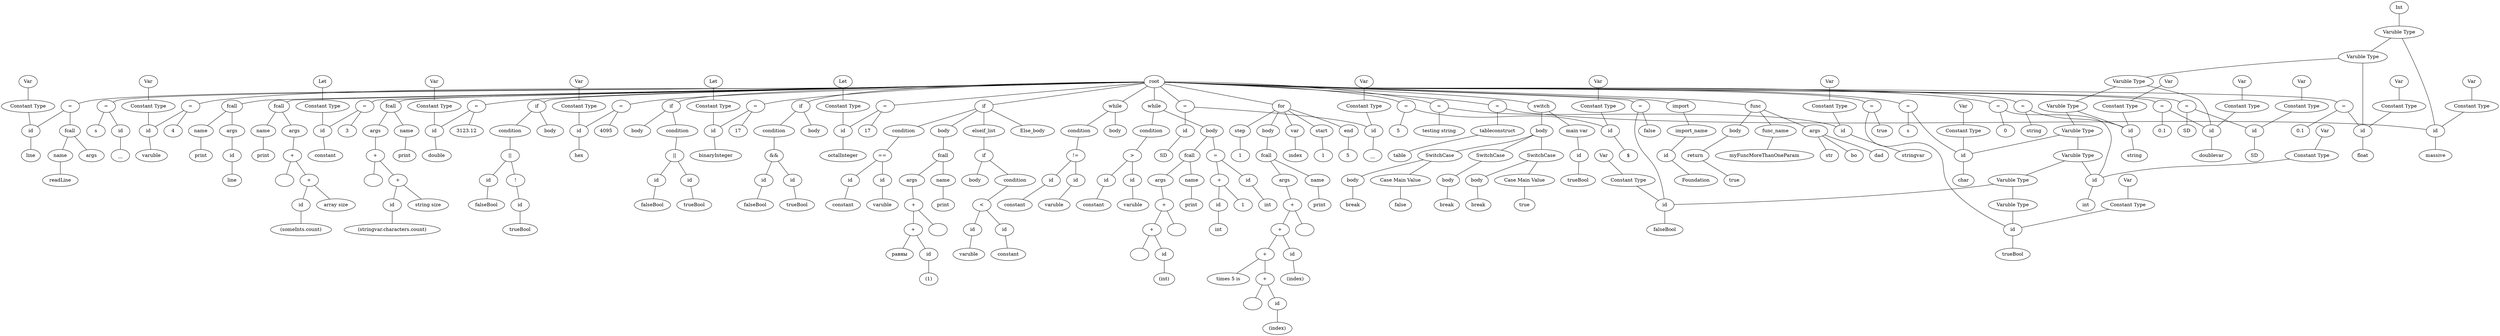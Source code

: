 graph graphname {
root;
func0[label = "func"];
root--func0;
func0name[label = "func_name"];
expr0[label = "myFuncMoreThanOneParam"];
func0name--expr0;
func0--func0name;
func0args[label = " args "];
func0 -- func0args;
expr1[label = "dad"];
func0args--expr1;
expr2[label = "str"];
func0args--expr2;
expr3[label = "bo"];
func0args--expr3;
func0body[label = " body "];
func0 -- func0body;
return0[label = "return"];
func0body--return0;
expr4[label = "true"];
return0--expr4;
import0[label = "import"];
root--import0;
import0name[label = "import_name"];
expr5[label = "id"];
import0name--expr5;
expr6[label = "Foundation"];
expr5--expr6;
import0--import0name;
assign1[label = "="];
root--assign1;
expr7[label = "id"];
assign1--expr7;
consttype0[label = "Constant Type"];
consttype0--expr7;
consttype1[label = "Var"];
consttype1--consttype0;
expr8[label = "line"];
expr7--expr8;
expr9[label = "fcall"];
assign1--expr9;
expr9name[label = "name"];
expr10[label = "readLine"];
expr9name--expr10;
expr9--expr9name;
expr9args[label = " args "];
expr9 -- expr9args;
expr11[label = "fcall"];
root--expr11;
expr11name[label = "name"];
expr12[label = "print"];
expr11name--expr12;
expr11--expr11name;
expr11args[label = " args "];
expr11 -- expr11args;
expr13[label = "id"];
expr11args--expr13;
expr14[label = "line"];
expr13--expr14;
assign2[label = "="];
root--assign2;
expr15[label = "id"];
assign2--expr15;
consttype2[label = "Constant Type"];
consttype2--expr15;
consttype3[label = "Var"];
consttype3--consttype2;
expr16[label = "varuble"];
expr15--expr16;
expr17[label = "4"];
assign2--expr17;
assign3[label = "="];
root--assign3;
expr18[label = "id"];
assign3--expr18;
consttype4[label = "Constant Type"];
consttype4--expr18;
consttype5[label = "Let"];
consttype5--consttype4;
expr19[label = "constant"];
expr18--expr19;
expr20[label = "3"];
assign3--expr20;
assign4[label = "="];
root--assign4;
expr21[label = "id"];
assign4--expr21;
consttype6[label = "Constant Type"];
consttype6--expr21;
consttype7[label = "Var"];
consttype7--consttype6;
expr22[label = "double"];
expr21--expr22;
expr23[label = "3123.12"];
assign4--expr23;
assign5[label = "="];
root--assign5;
expr24[label = "id"];
assign5--expr24;
consttype8[label = "Constant Type"];
consttype8--expr24;
consttype9[label = "Var"];
consttype9--consttype8;
expr25[label = "hex"];
expr24--expr25;
expr26[label = "4095"];
assign5--expr26;
assign6[label = "="];
root--assign6;
expr27[label = "id"];
assign6--expr27;
consttype10[label = "Constant Type"];
consttype10--expr27;
consttype11[label = "Let"];
consttype11--consttype10;
expr28[label = "binaryInteger"];
expr27--expr28;
expr29[label = "17"];
assign6--expr29;
assign7[label = "="];
root--assign7;
expr30[label = "id"];
assign7--expr30;
consttype12[label = "Constant Type"];
consttype12--expr30;
consttype13[label = "Let"];
consttype13--consttype12;
expr31[label = "octalInteger"];
expr30--expr31;
expr32[label = "17"];
assign7--expr32;
assign8[label = "="];
root--assign8;
expr33[label = "id"];
assign8--expr33;
type0[label = "Varuble Type"];
type0--expr33;
type1[label = "Bool"];
type1--type0;
consttype14[label = "Constant Type"];
consttype14--expr33;
consttype15[label = "Var"];
consttype15--consttype14;
expr34[label = "trueBool"];
expr33--expr34;
expr35[label = "true"];
assign8--expr35;
assign9[label = "="];
root--assign9;
expr36[label = "id"];
assign9--expr36;
type1[label = "Varuble Type"];
type1--expr36;
type2[label = "Bool"];
type2--type1;
consttype16[label = "Constant Type"];
consttype16--expr36;
consttype17[label = "Var"];
consttype17--consttype16;
expr37[label = "falseBool"];
expr36--expr37;
expr38[label = "false"];
assign9--expr38;
assign10[label = "="];
root--assign10;
expr39[label = "id"];
assign10--expr39;
type2[label = "Varuble Type"];
type2--expr39;
type3[label = "Int"];
type3--type2;
consttype18[label = "Constant Type"];
consttype18--expr39;
consttype19[label = "Var"];
consttype19--consttype18;
expr40[label = "int"];
expr39--expr40;
expr41[label = "0"];
assign10--expr41;
assign11[label = "="];
root--assign11;
expr42[label = "id"];
assign11--expr42;
type3[label = "Varuble Type"];
type3--expr42;
type4[label = "Character"];
type4--type3;
consttype20[label = "Constant Type"];
consttype20--expr42;
consttype21[label = "Var"];
consttype21--consttype20;
expr43[label = "char"];
expr42--expr43;
expr44[label = "s"];
assign11--expr44;
assign12[label = "="];
root--assign12;
expr45[label = "id"];
assign12--expr45;
type4[label = "Varuble Type"];
type4--expr45;
type5[label = "String"];
type5--type4;
consttype22[label = "Constant Type"];
consttype22--expr45;
consttype23[label = "Var"];
consttype23--consttype22;
expr46[label = "string"];
expr45--expr46;
expr47[label = "string"];
assign12--expr47;
assign13[label = "="];
root--assign13;
expr48[label = "id"];
assign13--expr48;
type5[label = "Varuble Type"];
type5--expr48;
type6[label = "Double"];
type6--type5;
consttype24[label = "Constant Type"];
consttype24--expr48;
consttype25[label = "Var"];
consttype25--consttype24;
expr49[label = "doublevar"];
expr48--expr49;
expr50[label = "0.1"];
assign13--expr50;
assign14[label = "="];
root--assign14;
expr51[label = "id"];
assign14--expr51;
type6[label = "Varuble Type"];
type6--expr51;
type7[label = "Float"];
type7--type6;
consttype26[label = "Constant Type"];
consttype26--expr51;
consttype27[label = "Var"];
consttype27--consttype26;
expr52[label = "float"];
expr51--expr52;
expr53[label = "0.1"];
assign14--expr53;
assign15[label = "="];
root--assign15;
expr54[label = "id"];
assign15--expr54;
consttype28[label = "Constant Type"];
consttype28--expr54;
consttype29[label = "Var"];
consttype29--consttype28;
expr55[label = "SD"];
expr54--expr55;
expr56[label = "SD"];
assign15--expr56;
assign16[label = "="];
root--assign16;
expr57[label = "id"];
assign16--expr57;
consttype30[label = "Constant Type"];
consttype30--expr57;
consttype31[label = "Var"];
consttype31--consttype30;
expr58[label = "__"];
expr57--expr58;
expr59[label = "id"];
assign16--expr59;
expr60[label = "SD"];
expr59--expr60;
assign17[label = "="];
root--assign17;
expr61[label = "id"];
assign17--expr61;
expr62[label = "__"];
expr61--expr62;
expr63[label = "s"];
assign17--expr63;
assign18[label = "="];
root--assign18;
expr64[label = "id"];
assign18--expr64;
consttype32[label = "Constant Type"];
consttype32--expr64;
consttype33[label = "Var"];
consttype33--consttype32;
expr65[label = "$"];
expr64--expr65;
expr66[label = "5"];
assign18--expr66;
assign19[label = "="];
root--assign19;
expr67[label = "id"];
assign19--expr67;
type7[label = "Varuble Type"];
type7--expr67;
type8[label = "Int"];
type8--type7;
consttype34[label = "Constant Type"];
consttype34--expr67;
consttype35[label = "Var"];
consttype35--consttype34;
expr68[label = "massive"];
expr67--expr68;
expr69[label = "tableconstruct"];
assign19--expr69;
table0[label = "table"];
expr69--table0;
expr70[label = "fcall"];
root--expr70;
expr70name[label = "name"];
expr71[label = "print"];
expr70name--expr71;
expr70--expr70name;
expr70args[label = " args "];
expr70 -- expr70args;
expr72[label = "+"];
expr70args--expr72;
expr73[label = "+"];
expr72--expr73;
expr74[label = "array size"];
expr73--expr74;
expr75[label = "id"];
expr73--expr75;
expr76[label = "\(someInts.count)"];
expr75--expr76;
expr77[label = ""];
expr72--expr77;
assign20[label = "="];
root--assign20;
expr78[label = "id"];
assign20--expr78;
consttype36[label = "Constant Type"];
consttype36--expr78;
consttype37[label = "Var"];
consttype37--consttype36;
expr79[label = "stringvar"];
expr78--expr79;
expr80[label = "testing string"];
assign20--expr80;
expr81[label = "fcall"];
root--expr81;
expr81name[label = "name"];
expr82[label = "print"];
expr81name--expr82;
expr81--expr81name;
expr81args[label = " args "];
expr81 -- expr81args;
expr83[label = "+"];
expr81args--expr83;
expr84[label = "+"];
expr83--expr84;
expr85[label = "string size"];
expr84--expr85;
expr86[label = "id"];
expr84--expr86;
expr87[label = "\(stringvar.characters.count)"];
expr86--expr87;
expr88[label = ""];
expr83--expr88;
if0[label = "if"];
root--if0;if0condition[label = " condition "];
if0 -- if0condition;
expr89[label = "||"];
if0condition--expr89;
expr90[label = "!"];
expr89--expr90;
expr91[label = "id"];
expr90--expr91;
expr92[label = "trueBool"];
expr91--expr92;
expr93[label = "id"];
expr89--expr93;
expr94[label = "falseBool"];
expr93--expr94;
if0body[label = " body "];
if0 -- if0body;
if1[label = "if"];
root--if1;if1condition[label = " condition "];
if1 -- if1condition;
expr95[label = "||"];
if1condition--expr95;
expr96[label = "id"];
expr95--expr96;
expr97[label = "trueBool"];
expr96--expr97;
expr98[label = "id"];
expr95--expr98;
expr99[label = "falseBool"];
expr98--expr99;
if1body[label = " body "];
if1 -- if1body;
if2[label = "if"];
root--if2;if2condition[label = " condition "];
if2 -- if2condition;
expr100[label = "&&"];
if2condition--expr100;
expr101[label = "id"];
expr100--expr101;
expr102[label = "trueBool"];
expr101--expr102;
expr103[label = "id"];
expr100--expr103;
expr104[label = "falseBool"];
expr103--expr104;
if2body[label = " body "];
if2 -- if2body;
if3[label = "if"];
root--if3;if3condition[label = " condition "];
if3 -- if3condition;
expr105[label = "=="];
if3condition--expr105;
expr106[label = "id"];
expr105--expr106;
expr107[label = "varuble"];
expr106--expr107;
expr108[label = "id"];
expr105--expr108;
expr109[label = "constant"];
expr108--expr109;
if3body[label = " body "];
if3 -- if3body;
expr110[label = "fcall"];
if3body--expr110;
expr110name[label = "name"];
expr111[label = "print"];
expr110name--expr111;
expr110--expr110name;
expr110args[label = " args "];
expr110 -- expr110args;
expr112[label = "+"];
expr110args--expr112;
expr113[label = "+"];
expr112--expr113;
expr114[label = "равны"];
expr113--expr114;
expr115[label = "id"];
expr113--expr115;
expr116[label = "\(1)"];
expr115--expr116;
expr117[label = ""];
expr112--expr117;
if3elseif[label = " elseif_list "];
if3 -- if3elseif;
if4[label = "if"];
if3elseif--if4;if4condition[label = " condition "];
if4 -- if4condition;
expr118[label = "<"];
if4condition--expr118;
expr119[label = "id"];
expr118--expr119;
expr120[label = "varuble"];
expr119--expr120;
expr121[label = "id"];
expr118--expr121;
expr122[label = "constant"];
expr121--expr122;
if4body[label = " body "];
if4 -- if4body;
if3elsebody[label = " Else_body "];
if3 -- if3elsebody;
while0[label = "while"];
root--while0;
while0condition[label = "condition"];
while0--while0condition;expr123[label = "!="];
while0condition--expr123;
expr124[label = "id"];
expr123--expr124;
expr125[label = "varuble"];
expr124--expr125;
expr126[label = "id"];
expr123--expr126;
expr127[label = "constant"];
expr126--expr127;
while0body[label = "body"];
while0--while0body;while1[label = "while"];
root--while1;
while1condition[label = "condition"];
while1--while1condition;expr128[label = ">"];
while1condition--expr128;
expr129[label = "id"];
expr128--expr129;
expr130[label = "varuble"];
expr129--expr130;
expr131[label = "id"];
expr128--expr131;
expr132[label = "constant"];
expr131--expr132;
while1body[label = "body"];
while1--while1body;expr133[label = "fcall"];
while1body--expr133;
expr133name[label = "name"];
expr134[label = "print"];
expr133name--expr134;
expr133--expr133name;
expr133args[label = " args "];
expr133 -- expr133args;
expr135[label = "+"];
expr133args--expr135;
expr136[label = "+"];
expr135--expr136;
expr137[label = ""];
expr136--expr137;
expr138[label = "id"];
expr136--expr138;
expr139[label = "\(int)"];
expr138--expr139;
expr140[label = ""];
expr135--expr140;
assign21[label = "="];
while1body--assign21;
expr141[label = "id"];
assign21--expr141;
expr142[label = "int"];
expr141--expr142;
expr143[label = "+"];
assign21--expr143;
expr144[label = "id"];
expr143--expr144;
expr145[label = "int"];
expr144--expr145;
expr146[label = "1"];
expr143--expr146;
for0[label = "for"];
root--for0;
for0body[label = "body"];
for0--for0body;expr147[label = "fcall"];
for0body--expr147;
expr147name[label = "name"];
expr148[label = "print"];
expr147name--expr148;
expr147--expr147name;
expr147args[label = " args "];
expr147 -- expr147args;
expr149[label = "+"];
expr147args--expr149;
expr150[label = "+"];
expr149--expr150;
expr151[label = "+"];
expr150--expr151;
expr152[label = "+"];
expr151--expr152;
expr153[label = ""];
expr152--expr153;
expr154[label = "id"];
expr152--expr154;
expr155[label = "\(index)"];
expr154--expr155;
expr156[label = " times 5 is "];
expr151--expr156;
expr157[label = "id"];
expr150--expr157;
expr158[label = "\(index)"];
expr157--expr158;
expr159[label = ""];
expr149--expr159;
for0varname[label = "var"];
for0--for0varname;expr160[label = "index"];
for0varname--expr160;
for0start[label = "start"];
for0--for0start;expr161[label = "1"];
for0start--expr161;
for0end[label = "end"];
for0--for0end;expr162[label = "5"];
for0end--expr162;
for0step[label = "step"];
for0--for0step;expr163[label = "1"];
for0step--expr163;
switch0[label = "switch"];
root--switch0;
switch0body[label = "body"];
switch0--switch0body;case0[label = "SwitchCase"];
switch0body--case0;
casevalue0[label = "Case Main Value"];
case0--casevalue0;
expr164[label = "true"];
casevalue0--expr164;
casebody0[label = "body"];
case0--casebody0;
break22[label = "break"];
casebody0--break22;
case1[label = "SwitchCase"];
switch0body--case1;
casevalue1[label = "Case Main Value"];
case1--casevalue1;
expr165[label = "false"];
casevalue1--expr165;
casebody1[label = "body"];
case1--casebody1;
break23[label = "break"];
casebody1--break23;
case2[label = "SwitchCase"];
switch0body--case2;
casebody2[label = "body"];
case2--casebody2;
break24[label = "break"];
casebody2--break24;
switch0varname[label = "main var"];
switch0--switch0varname;expr166[label = "id"];
switch0varname--expr166;
expr167[label = "trueBool"];
expr166--expr167;
}
